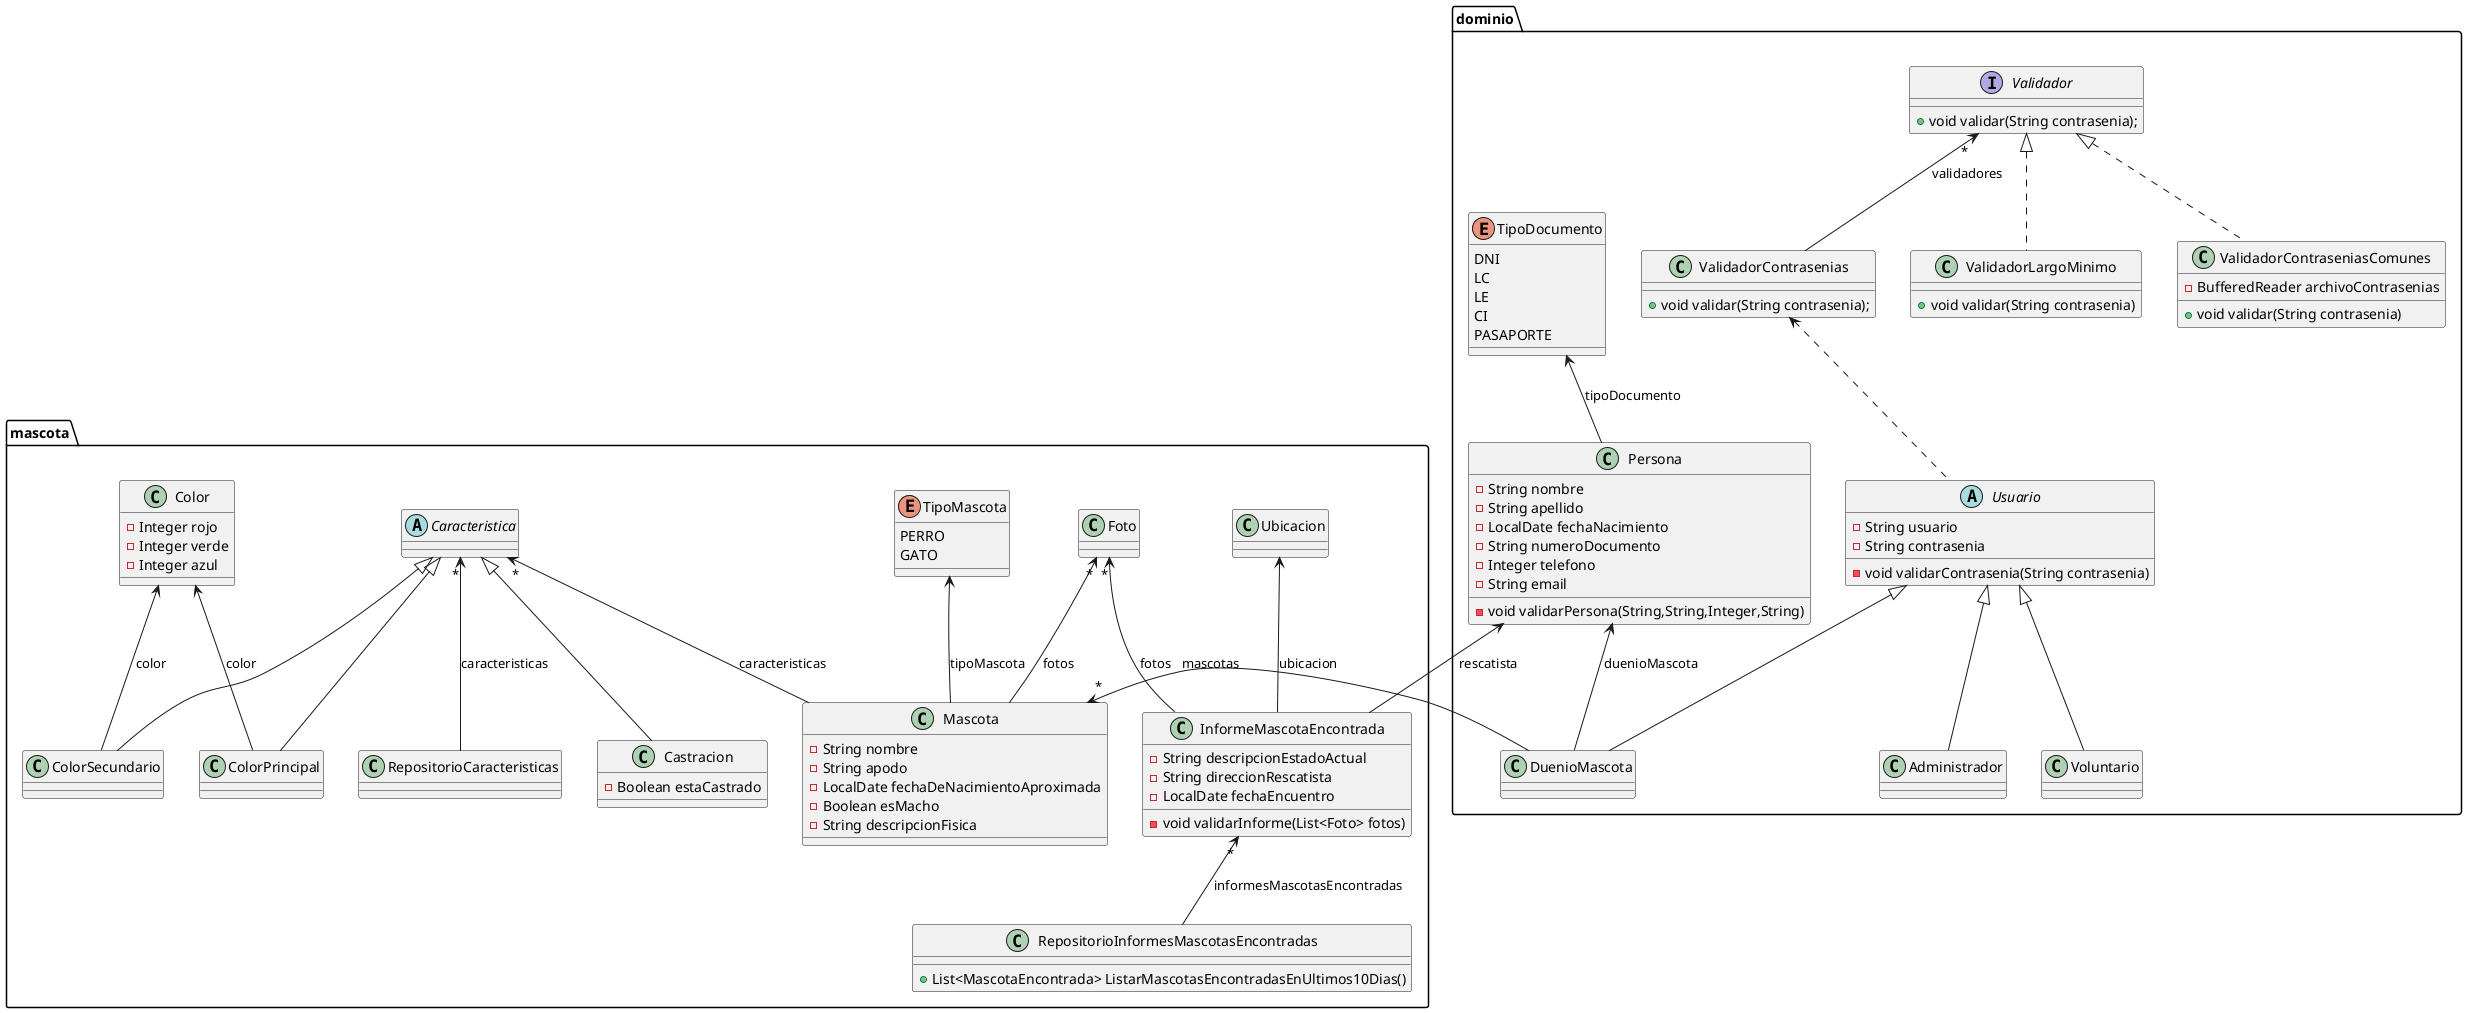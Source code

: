 @startuml
class dominio.Persona {
- String nombre
- String apellido
- LocalDate fechaNacimiento
- String numeroDocumento
- Integer telefono
- String email
- void validarPersona(String,String,Integer,String)
}
class mascota.Mascota {
- String nombre
- String apodo
- LocalDate fechaDeNacimientoAproximada
- Boolean esMacho
- String descripcionFisica
}
class mascota.RepositorioCaracteristicas {
}
class mascota.InformeMascotaEncontrada {
- String descripcionEstadoActual
- String direccionRescatista
- LocalDate fechaEncuentro
- void validarInforme(List<Foto> fotos)
}
class mascota.Foto {
}
abstract class mascota.Caracteristica {
}
class mascota.ColorPrincipal {
}
class mascota.ColorSecundario {
}
class mascota.Castracion {
- Boolean estaCastrado
}
class mascota.Color {
- Integer rojo
- Integer verde
- Integer azul
}
class mascota.Ubicacion {
}
class mascota.RepositorioInformesMascotasEncontradas {
+ List<MascotaEncontrada> ListarMascotasEncontradasEnUltimos10Dias()
}
abstract class dominio.Usuario {
- String usuario
- String contrasenia
- void validarContrasenia(String contrasenia)
}
class dominio.DuenioMascota {
}
class dominio.Administrador {
}
class dominio.Voluntario {

}
class dominio.ValidadorContrasenias {
+ void validar(String contrasenia);
}
Interface dominio.Validador {
+ void validar(String contrasenia);
}
class dominio.ValidadorLargoMinimo {
+ void validar(String contrasenia)
}
class dominio.ValidadorContraseniasComunes {
- BufferedReader archivoContrasenias
+ void validar(String contrasenia)
}

enum dominio.TipoDocumento{
DNI
LC
LE
CI
PASAPORTE
}
enum mascota.TipoMascota{
PERRO
GATO
}

dominio.ValidadorContrasenias <.. dominio.Usuario
dominio.Validador "*" <-- dominio.ValidadorContrasenias: validadores
dominio.Validador <|.. dominio.ValidadorLargoMinimo
dominio.Validador <|.. dominio.ValidadorContraseniasComunes
dominio.Persona <-- dominio.DuenioMascota: duenioMascota
dominio.TipoDocumento <-- dominio.Persona: tipoDocumento
mascota.Mascota "*" <-- dominio.DuenioMascota: mascotas
mascota.Caracteristica "*" <-- mascota.RepositorioCaracteristicas: caracteristicas
mascota.TipoMascota <-- mascota.Mascota: tipoMascota
mascota.Foto "*" <-- mascota.Mascota: fotos
mascota.Caracteristica "*" <-- mascota.Mascota: caracteristicas
mascota.Caracteristica <|-- mascota.Castracion
mascota.Caracteristica <|-- mascota.ColorPrincipal
mascota.Caracteristica <|-- mascota.ColorSecundario
dominio.Usuario <|-- dominio.DuenioMascota
dominio.Usuario <|-- dominio.Administrador
dominio.Usuario <|-- dominio.Voluntario

mascota.InformeMascotaEncontrada "*" <-- mascota.RepositorioInformesMascotasEncontradas: informesMascotasEncontradas
mascota.Foto "*" <-- mascota.InformeMascotaEncontrada: fotos
mascota.Ubicacion <-- mascota.InformeMascotaEncontrada: ubicacion
dominio.Persona <-- mascota.InformeMascotaEncontrada: rescatista
mascota.Color <-- mascota.ColorPrincipal: color
mascota.Color <-- mascota.ColorSecundario: color

@enduml